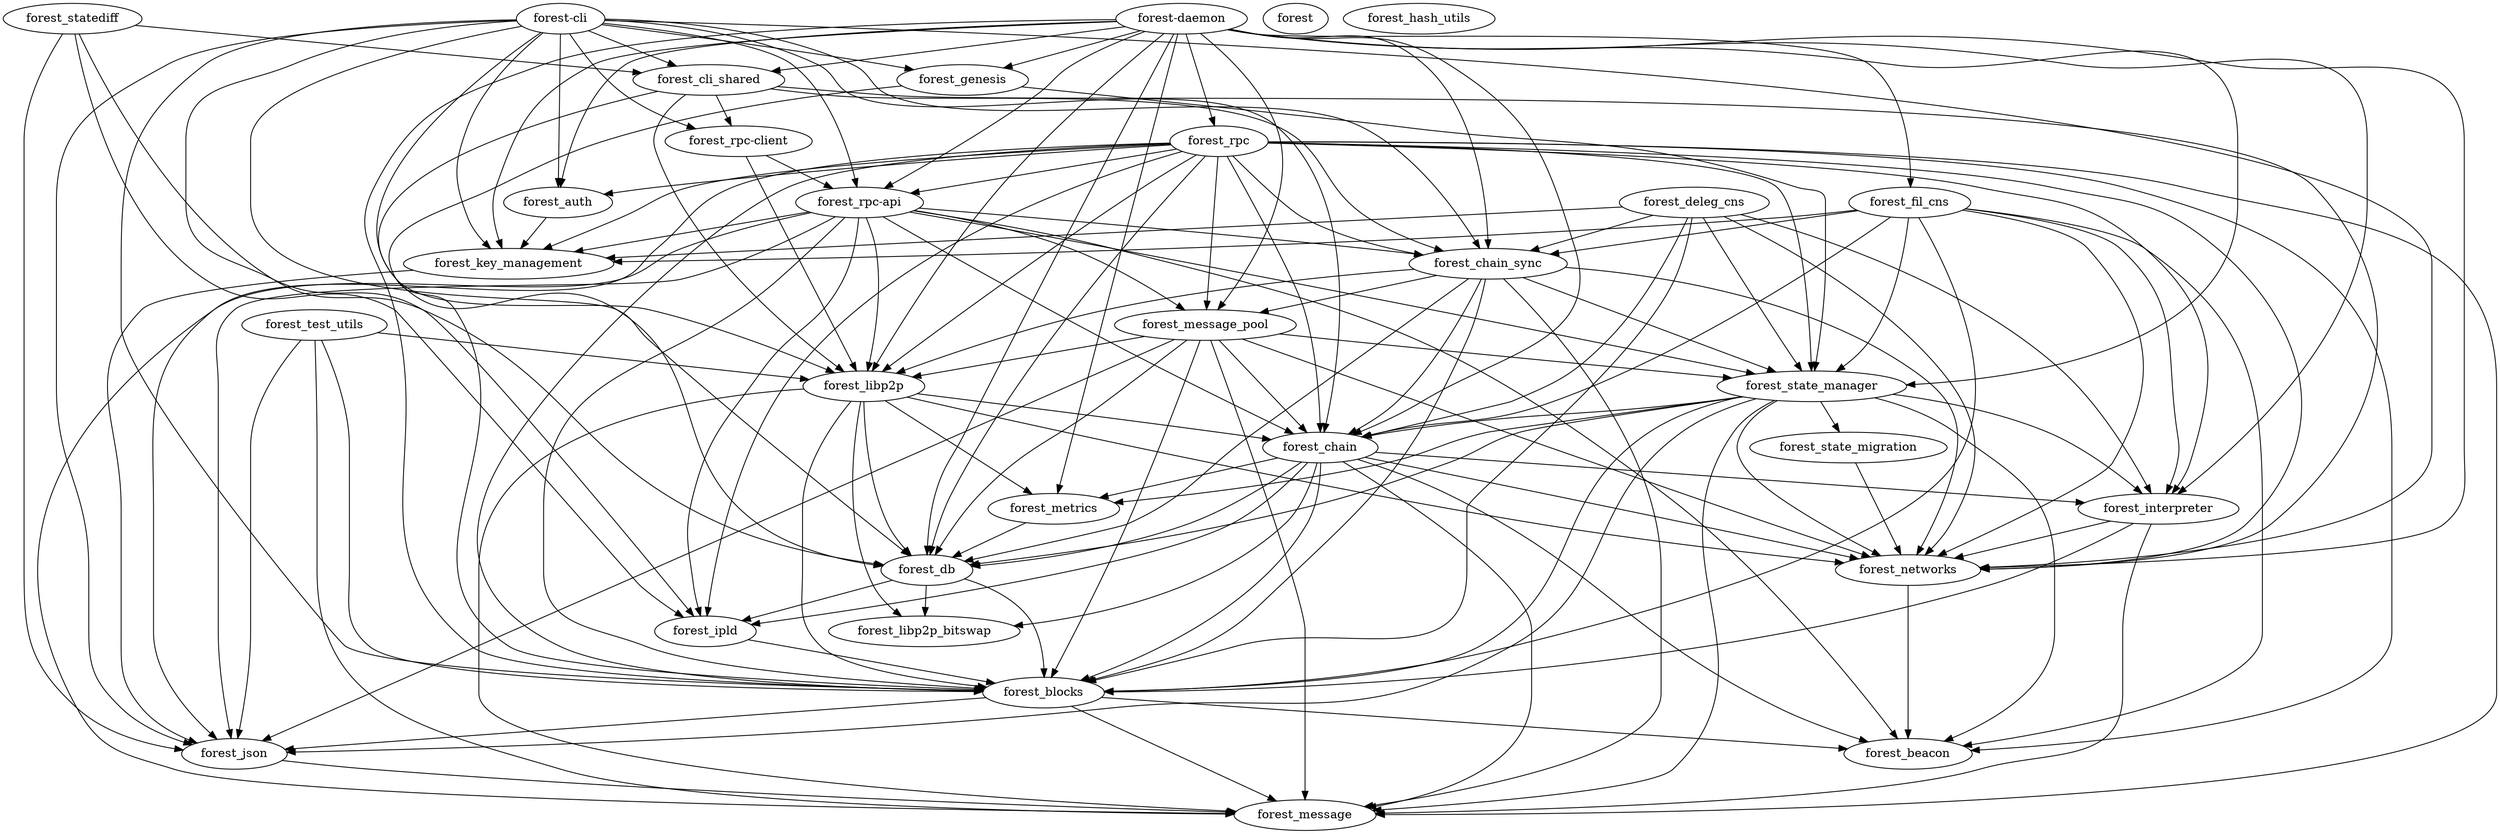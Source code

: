 digraph  {
    0[label="forest-cli"]
    1[label="forest_auth"]
    2[label="forest_key_management"]
    3[label="forest_json"]
    4[label="forest_message"]
    7[label="forest_test_utils"]
    8[label="forest_blocks"]
    9[label="forest_beacon"]
    10[label="forest_libp2p"]
    11[label="forest_chain"]
    12[label="forest_db"]
    13[label="forest_ipld"]
    14[label="forest_libp2p_bitswap"]
    15[label="forest_interpreter"]
    16[label="forest_networks"]
    17[label="forest_metrics"]
    18[label="forest_genesis"]
    19[label="forest_state_manager"]
    20[label="forest_state_migration"]
    21[label="forest_chain_sync"]
    22[label="forest_message_pool"]
    23[label="forest_cli_shared"]
    24[label="forest_rpc-client"]
    25[label="forest_rpc-api"]
    26[label="forest-daemon"]
    27[label="forest_deleg_cns"]
    28[label="forest_fil_cns"]
    29[label="forest_rpc"]
    33[label="forest_statediff"]
    34[label="forest"]
    438[label="forest_hash_utils"]
    0 -> 1 
    0 -> 8 
    0 -> 11 
    0 -> 21 
    0 -> 23 
    0 -> 12 
    0 -> 18 
    0 -> 13 
    0 -> 3 
    0 -> 2 
    0 -> 10 
    0 -> 16 
    0 -> 25 
    0 -> 24 
    1 -> 2 
    2 -> 3 
    3 -> 4 
    7 -> 8 
    7 -> 3 
    7 -> 10 
    7 -> 4 
    8 -> 9 
    8 -> 3 
    8 -> 4 
    10 -> 8 
    10 -> 11 
    10 -> 12 
    10 -> 14 
    10 -> 4 
    10 -> 17 
    10 -> 16 
    11 -> 9 
    11 -> 8 
    11 -> 12 
    11 -> 15 
    11 -> 13 
    11 -> 14 
    11 -> 4 
    11 -> 17 
    11 -> 16 
    12 -> 8 
    12 -> 13 
    12 -> 14 
    13 -> 8 
    15 -> 8 
    15 -> 4 
    15 -> 16 
    16 -> 9 
    17 -> 12 
    18 -> 8 
    18 -> 19 
    19 -> 9 
    19 -> 8 
    19 -> 11 
    19 -> 12 
    19 -> 15 
    19 -> 3 
    19 -> 4 
    19 -> 17 
    19 -> 16 
    19 -> 20 
    20 -> 16 
    21 -> 8 
    21 -> 11 
    21 -> 12 
    21 -> 10 
    21 -> 4 
    21 -> 22 
    21 -> 16 
    21 -> 19 
    22 -> 8 
    22 -> 11 
    22 -> 12 
    22 -> 3 
    22 -> 10 
    22 -> 4 
    22 -> 16 
    22 -> 19 
    23 -> 21 
    23 -> 12 
    23 -> 10 
    23 -> 16 
    23 -> 24 
    24 -> 10 
    24 -> 25 
    25 -> 9 
    25 -> 8 
    25 -> 11 
    25 -> 21 
    25 -> 13 
    25 -> 3 
    25 -> 2 
    25 -> 10 
    25 -> 4 
    25 -> 22 
    25 -> 19 
    26 -> 1 
    26 -> 8 
    26 -> 11 
    26 -> 21 
    26 -> 23 
    26 -> 12 
    26 -> 28 
    26 -> 18 
    26 -> 15 
    26 -> 2 
    26 -> 10 
    26 -> 22 
    26 -> 17 
    26 -> 16 
    26 -> 29 
    26 -> 25 
    26 -> 19 
    27 -> 8 
    27 -> 11 
    27 -> 21 
    27 -> 15 
    27 -> 2 
    27 -> 16 
    27 -> 19 
    28 -> 9 
    28 -> 8 
    28 -> 11 
    28 -> 21 
    28 -> 15 
    28 -> 2 
    28 -> 16 
    28 -> 19 
    29 -> 1 
    29 -> 9 
    29 -> 8 
    29 -> 11 
    29 -> 21 
    29 -> 12 
    29 -> 15 
    29 -> 13 
    29 -> 3 
    29 -> 2 
    29 -> 10 
    29 -> 4 
    29 -> 22 
    29 -> 16 
    29 -> 25 
    29 -> 19 
    33 -> 23 
    33 -> 12 
    33 -> 13 
    33 -> 3 
}